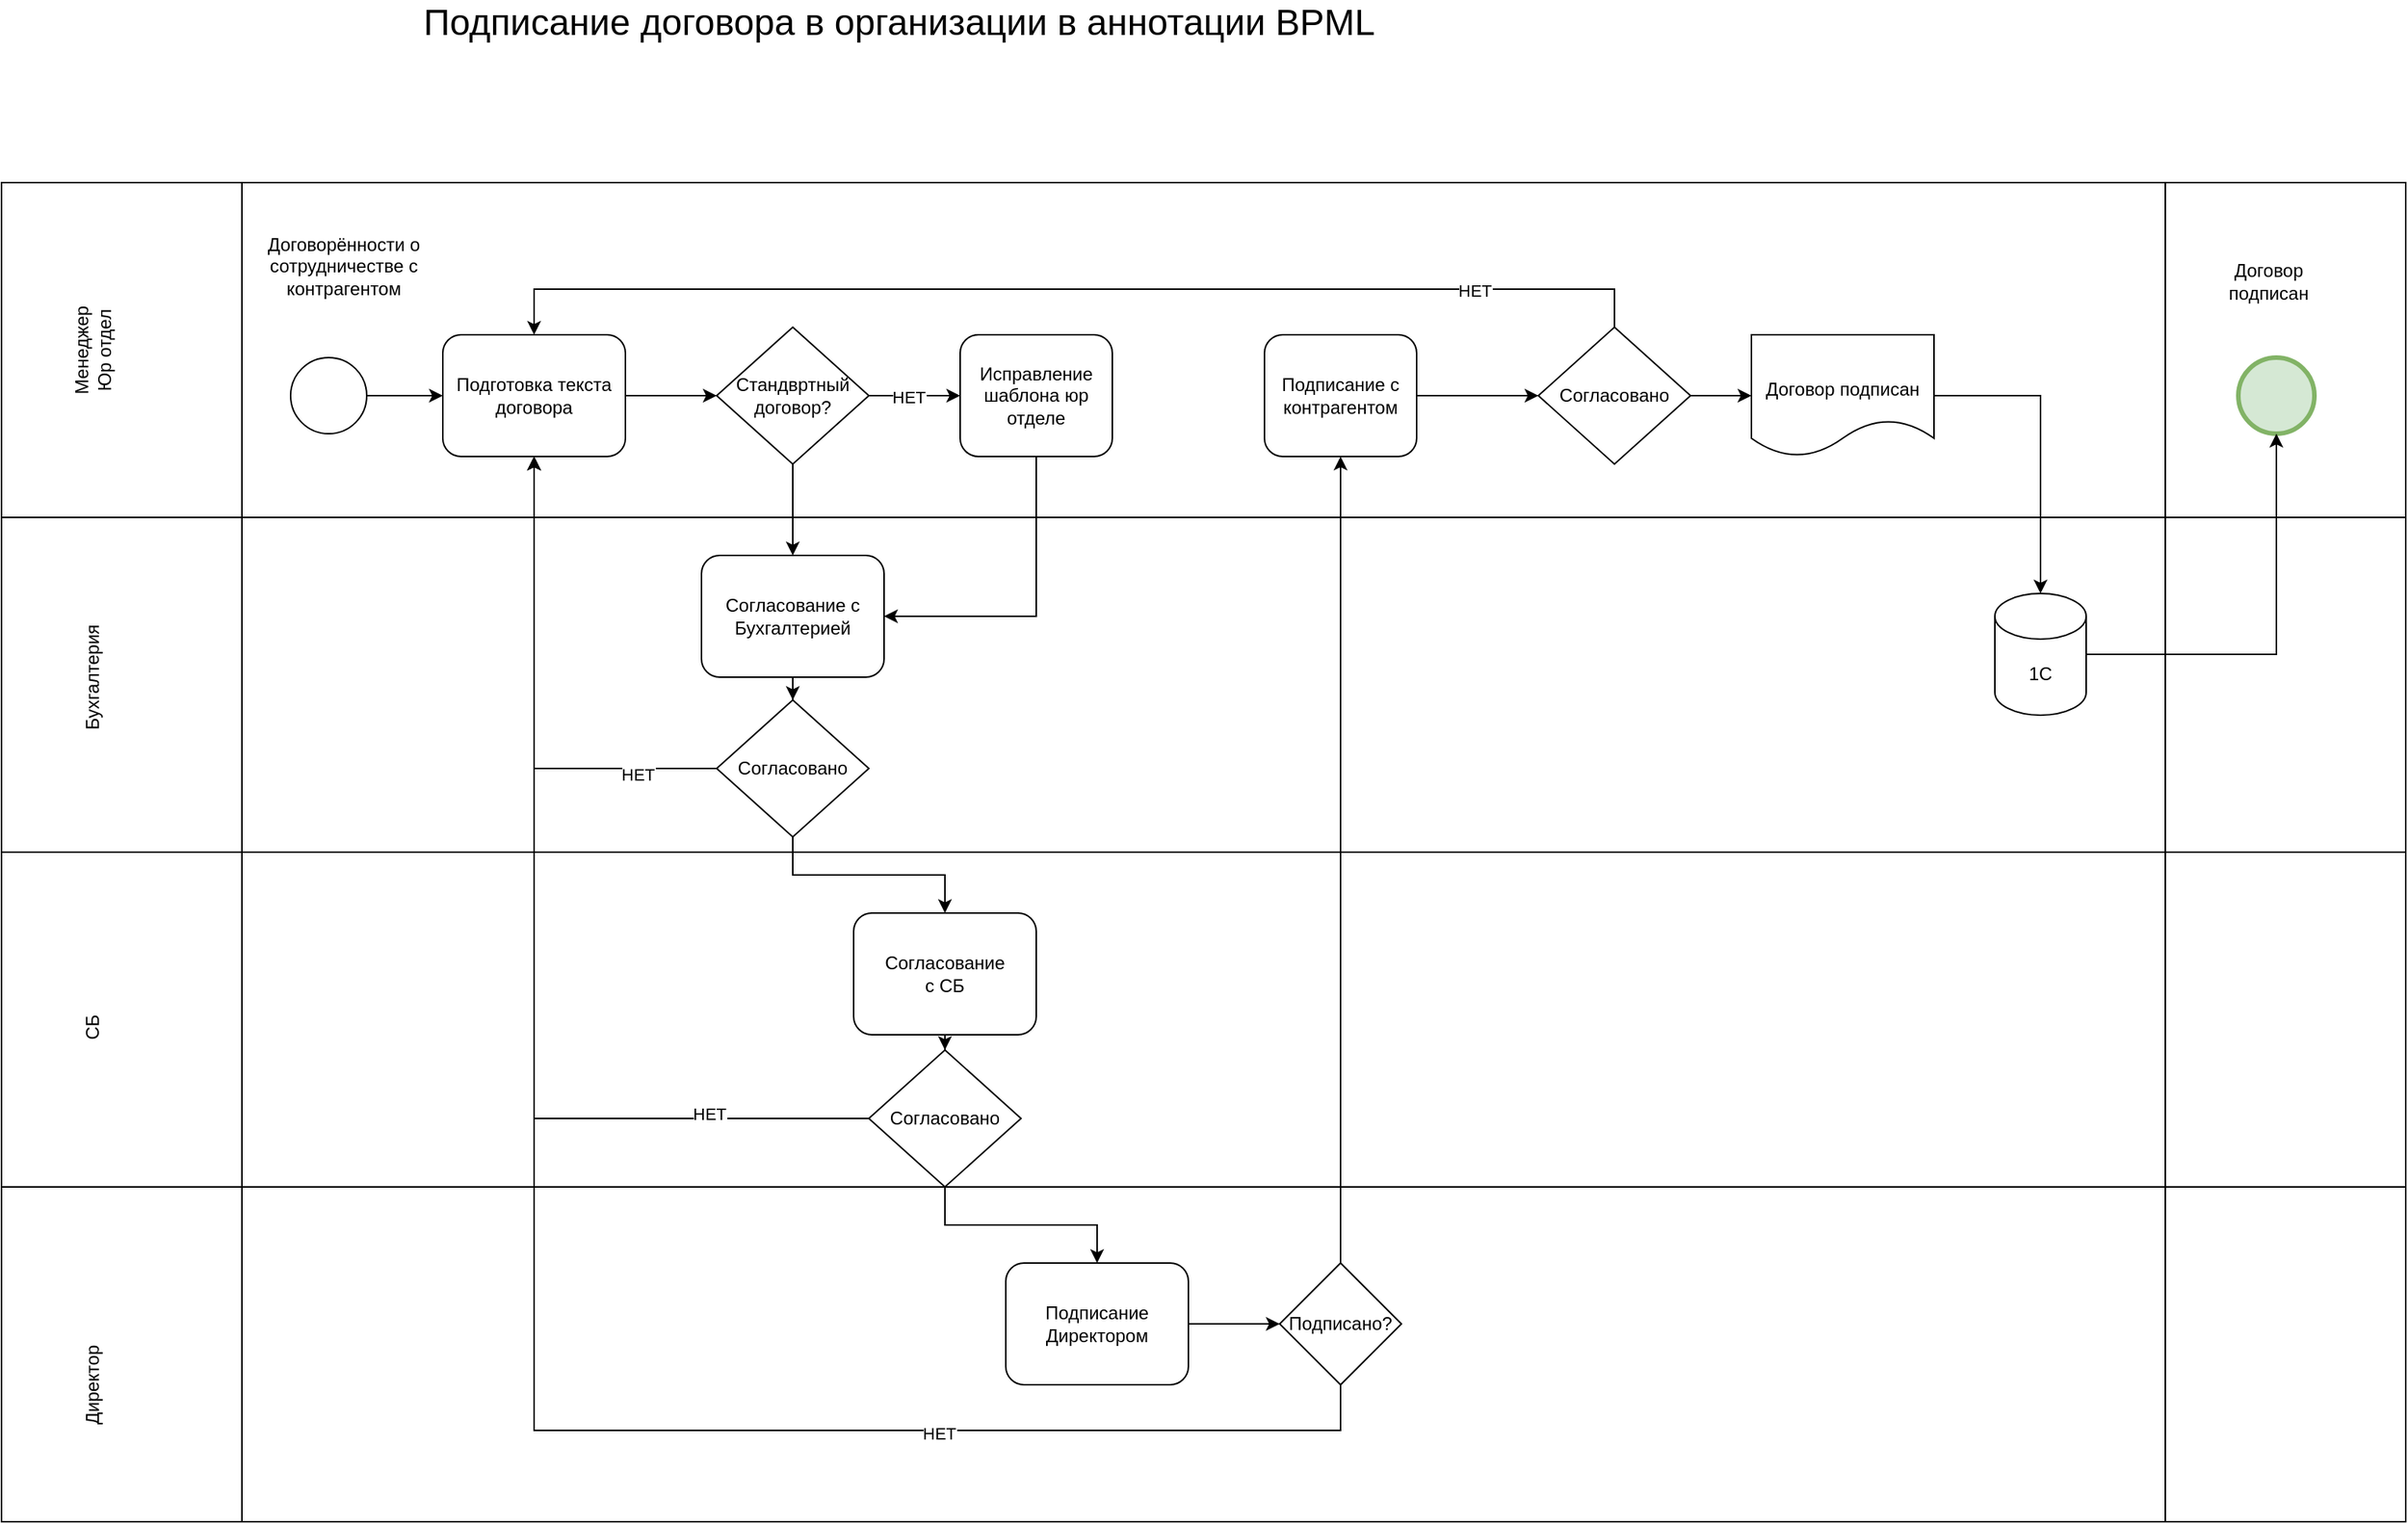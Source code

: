 <mxfile version="24.7.7">
  <diagram name="Page-1" id="2a216829-ef6e-dabb-86c1-c78162f3ba2b">
    <mxGraphModel dx="1235" dy="780" grid="1" gridSize="10" guides="1" tooltips="1" connect="1" arrows="1" fold="1" page="1" pageScale="1" pageWidth="850" pageHeight="1100" background="none" math="0" shadow="0">
      <root>
        <mxCell id="0" />
        <mxCell id="1" parent="0" />
        <mxCell id="hB_XQLnEoeMIPTCkm6ME-9" value="" style="shape=process;whiteSpace=wrap;html=1;backgroundOutline=1;" vertex="1" parent="1">
          <mxGeometry x="70" y="810" width="1580" height="220" as="geometry" />
        </mxCell>
        <mxCell id="hB_XQLnEoeMIPTCkm6ME-5" value="" style="shape=process;whiteSpace=wrap;html=1;backgroundOutline=1;" vertex="1" parent="1">
          <mxGeometry x="70" y="590" width="1580" height="220" as="geometry" />
        </mxCell>
        <mxCell id="hB_XQLnEoeMIPTCkm6ME-25" style="edgeStyle=orthogonalEdgeStyle;rounded=0;orthogonalLoop=1;jettySize=auto;html=1;" edge="1" parent="1" source="hB_XQLnEoeMIPTCkm6ME-4" target="hB_XQLnEoeMIPTCkm6ME-2">
          <mxGeometry relative="1" as="geometry" />
        </mxCell>
        <mxCell id="hB_XQLnEoeMIPTCkm6ME-4" value="" style="shape=process;whiteSpace=wrap;html=1;backgroundOutline=1;" vertex="1" parent="1">
          <mxGeometry x="70" y="370" width="1580" height="220" as="geometry" />
        </mxCell>
        <mxCell id="hB_XQLnEoeMIPTCkm6ME-2" value="" style="shape=process;whiteSpace=wrap;html=1;backgroundOutline=1;" vertex="1" parent="1">
          <mxGeometry x="70" y="150" width="1580" height="220" as="geometry" />
        </mxCell>
        <mxCell id="7a84cebc1def654-1" value="" style="shape=mxgraph.bpmn.shape;html=1;verticalLabelPosition=bottom;labelBackgroundColor=#ffffff;verticalAlign=top;perimeter=ellipsePerimeter;outline=standard;symbol=general;" parent="1" vertex="1">
          <mxGeometry x="260" y="265" width="50" height="50" as="geometry" />
        </mxCell>
        <mxCell id="hB_XQLnEoeMIPTCkm6ME-18" value="" style="edgeStyle=orthogonalEdgeStyle;rounded=0;orthogonalLoop=1;jettySize=auto;html=1;" edge="1" parent="1" source="7a84cebc1def654-2" target="hB_XQLnEoeMIPTCkm6ME-17">
          <mxGeometry relative="1" as="geometry" />
        </mxCell>
        <mxCell id="7a84cebc1def654-2" value="Подготовка текста договора" style="shape=ext;rounded=1;html=1;whiteSpace=wrap;" parent="1" vertex="1">
          <mxGeometry x="360" y="250" width="120" height="80" as="geometry" />
        </mxCell>
        <mxCell id="hB_XQLnEoeMIPTCkm6ME-28" style="edgeStyle=orthogonalEdgeStyle;rounded=0;orthogonalLoop=1;jettySize=auto;html=1;entryX=1;entryY=0.5;entryDx=0;entryDy=0;" edge="1" parent="1" source="7a84cebc1def654-3" target="hB_XQLnEoeMIPTCkm6ME-22">
          <mxGeometry relative="1" as="geometry">
            <Array as="points">
              <mxPoint x="750" y="435" />
            </Array>
          </mxGeometry>
        </mxCell>
        <mxCell id="7a84cebc1def654-3" value="Исправление шаблона юр отделе" style="shape=ext;rounded=1;html=1;whiteSpace=wrap;" parent="1" vertex="1">
          <mxGeometry x="700" y="250" width="100" height="80" as="geometry" />
        </mxCell>
        <mxCell id="7a84cebc1def654-26" value="" style="shape=mxgraph.bpmn.shape;html=1;verticalLabelPosition=bottom;labelBackgroundColor=#ffffff;verticalAlign=top;perimeter=ellipsePerimeter;outline=end;symbol=general;fillColor=#d5e8d4;strokeColor=#82b366;" parent="1" vertex="1">
          <mxGeometry x="1540" y="265" width="50" height="50" as="geometry" />
        </mxCell>
        <mxCell id="7a84cebc1def654-36" style="edgeStyle=orthogonalEdgeStyle;rounded=0;html=1;jettySize=auto;orthogonalLoop=1;" parent="1" source="7a84cebc1def654-1" target="7a84cebc1def654-2" edge="1">
          <mxGeometry relative="1" as="geometry" />
        </mxCell>
        <mxCell id="hB_XQLnEoeMIPTCkm6ME-6" value="Менеджер Юр отдел" style="text;html=1;align=center;verticalAlign=middle;whiteSpace=wrap;rounded=0;rotation=-90;" vertex="1" parent="1">
          <mxGeometry x="95" y="245" width="70" height="30" as="geometry" />
        </mxCell>
        <mxCell id="hB_XQLnEoeMIPTCkm6ME-7" value="Бухгалтерия" style="text;html=1;align=center;verticalAlign=middle;whiteSpace=wrap;rounded=0;rotation=-90;" vertex="1" parent="1">
          <mxGeometry x="95" y="460" width="70" height="30" as="geometry" />
        </mxCell>
        <mxCell id="hB_XQLnEoeMIPTCkm6ME-8" value="СБ" style="text;html=1;align=center;verticalAlign=middle;whiteSpace=wrap;rounded=0;rotation=-90;" vertex="1" parent="1">
          <mxGeometry x="95" y="690" width="70" height="30" as="geometry" />
        </mxCell>
        <mxCell id="hB_XQLnEoeMIPTCkm6ME-12" value="Директор" style="text;html=1;align=center;verticalAlign=middle;whiteSpace=wrap;rounded=0;rotation=-90;" vertex="1" parent="1">
          <mxGeometry x="95" y="925" width="70" height="30" as="geometry" />
        </mxCell>
        <mxCell id="hB_XQLnEoeMIPTCkm6ME-19" value="" style="edgeStyle=orthogonalEdgeStyle;rounded=0;orthogonalLoop=1;jettySize=auto;html=1;" edge="1" parent="1" source="hB_XQLnEoeMIPTCkm6ME-17" target="7a84cebc1def654-3">
          <mxGeometry relative="1" as="geometry" />
        </mxCell>
        <mxCell id="hB_XQLnEoeMIPTCkm6ME-20" value="Да" style="edgeLabel;html=1;align=center;verticalAlign=middle;resizable=0;points=[];" vertex="1" connectable="0" parent="hB_XQLnEoeMIPTCkm6ME-19">
          <mxGeometry x="-0.147" relative="1" as="geometry">
            <mxPoint as="offset" />
          </mxGeometry>
        </mxCell>
        <mxCell id="hB_XQLnEoeMIPTCkm6ME-21" value="НЕТ" style="edgeLabel;html=1;align=center;verticalAlign=middle;resizable=0;points=[];" vertex="1" connectable="0" parent="hB_XQLnEoeMIPTCkm6ME-19">
          <mxGeometry x="-0.147" y="-1" relative="1" as="geometry">
            <mxPoint as="offset" />
          </mxGeometry>
        </mxCell>
        <mxCell id="hB_XQLnEoeMIPTCkm6ME-23" value="" style="edgeStyle=orthogonalEdgeStyle;rounded=0;orthogonalLoop=1;jettySize=auto;html=1;" edge="1" parent="1" source="hB_XQLnEoeMIPTCkm6ME-17" target="hB_XQLnEoeMIPTCkm6ME-22">
          <mxGeometry relative="1" as="geometry" />
        </mxCell>
        <mxCell id="hB_XQLnEoeMIPTCkm6ME-17" value="Стандвртный&lt;br&gt;договор?" style="rhombus;whiteSpace=wrap;html=1;" vertex="1" parent="1">
          <mxGeometry x="540" y="245" width="100" height="90" as="geometry" />
        </mxCell>
        <mxCell id="hB_XQLnEoeMIPTCkm6ME-30" value="" style="edgeStyle=orthogonalEdgeStyle;rounded=0;orthogonalLoop=1;jettySize=auto;html=1;" edge="1" parent="1" source="hB_XQLnEoeMIPTCkm6ME-22" target="hB_XQLnEoeMIPTCkm6ME-29">
          <mxGeometry relative="1" as="geometry" />
        </mxCell>
        <mxCell id="hB_XQLnEoeMIPTCkm6ME-22" value="Согласование с Бухгалтерией" style="shape=ext;rounded=1;html=1;whiteSpace=wrap;" vertex="1" parent="1">
          <mxGeometry x="530" y="395" width="120" height="80" as="geometry" />
        </mxCell>
        <mxCell id="hB_XQLnEoeMIPTCkm6ME-31" style="edgeStyle=orthogonalEdgeStyle;rounded=0;orthogonalLoop=1;jettySize=auto;html=1;" edge="1" parent="1" source="hB_XQLnEoeMIPTCkm6ME-29" target="7a84cebc1def654-2">
          <mxGeometry relative="1" as="geometry" />
        </mxCell>
        <mxCell id="hB_XQLnEoeMIPTCkm6ME-51" value="НЕТ" style="edgeLabel;html=1;align=center;verticalAlign=middle;resizable=0;points=[];" vertex="1" connectable="0" parent="hB_XQLnEoeMIPTCkm6ME-31">
          <mxGeometry x="-0.681" y="4" relative="1" as="geometry">
            <mxPoint as="offset" />
          </mxGeometry>
        </mxCell>
        <mxCell id="hB_XQLnEoeMIPTCkm6ME-33" style="edgeStyle=orthogonalEdgeStyle;rounded=0;orthogonalLoop=1;jettySize=auto;html=1;" edge="1" parent="1" source="hB_XQLnEoeMIPTCkm6ME-29" target="hB_XQLnEoeMIPTCkm6ME-32">
          <mxGeometry relative="1" as="geometry" />
        </mxCell>
        <mxCell id="hB_XQLnEoeMIPTCkm6ME-29" value="Согласовано" style="rhombus;whiteSpace=wrap;html=1;" vertex="1" parent="1">
          <mxGeometry x="540" y="490" width="100" height="90" as="geometry" />
        </mxCell>
        <mxCell id="hB_XQLnEoeMIPTCkm6ME-35" style="edgeStyle=orthogonalEdgeStyle;rounded=0;orthogonalLoop=1;jettySize=auto;html=1;entryX=0.5;entryY=0;entryDx=0;entryDy=0;" edge="1" parent="1" source="hB_XQLnEoeMIPTCkm6ME-32" target="hB_XQLnEoeMIPTCkm6ME-34">
          <mxGeometry relative="1" as="geometry" />
        </mxCell>
        <mxCell id="hB_XQLnEoeMIPTCkm6ME-32" value="Согласование&lt;br&gt;с СБ" style="shape=ext;rounded=1;html=1;whiteSpace=wrap;" vertex="1" parent="1">
          <mxGeometry x="630" y="630" width="120" height="80" as="geometry" />
        </mxCell>
        <mxCell id="hB_XQLnEoeMIPTCkm6ME-36" style="edgeStyle=orthogonalEdgeStyle;rounded=0;orthogonalLoop=1;jettySize=auto;html=1;" edge="1" parent="1" source="hB_XQLnEoeMIPTCkm6ME-34" target="7a84cebc1def654-2">
          <mxGeometry relative="1" as="geometry" />
        </mxCell>
        <mxCell id="hB_XQLnEoeMIPTCkm6ME-50" value="НЕТ" style="edgeLabel;html=1;align=center;verticalAlign=middle;resizable=0;points=[];" vertex="1" connectable="0" parent="hB_XQLnEoeMIPTCkm6ME-36">
          <mxGeometry x="-0.68" y="-3" relative="1" as="geometry">
            <mxPoint as="offset" />
          </mxGeometry>
        </mxCell>
        <mxCell id="hB_XQLnEoeMIPTCkm6ME-38" style="edgeStyle=orthogonalEdgeStyle;rounded=0;orthogonalLoop=1;jettySize=auto;html=1;entryX=0.5;entryY=0;entryDx=0;entryDy=0;" edge="1" parent="1" source="hB_XQLnEoeMIPTCkm6ME-34" target="hB_XQLnEoeMIPTCkm6ME-37">
          <mxGeometry relative="1" as="geometry" />
        </mxCell>
        <mxCell id="hB_XQLnEoeMIPTCkm6ME-34" value="Согласовано" style="rhombus;whiteSpace=wrap;html=1;" vertex="1" parent="1">
          <mxGeometry x="640" y="720" width="100" height="90" as="geometry" />
        </mxCell>
        <mxCell id="hB_XQLnEoeMIPTCkm6ME-46" value="" style="edgeStyle=orthogonalEdgeStyle;rounded=0;orthogonalLoop=1;jettySize=auto;html=1;" edge="1" parent="1" source="hB_XQLnEoeMIPTCkm6ME-37" target="hB_XQLnEoeMIPTCkm6ME-45">
          <mxGeometry relative="1" as="geometry" />
        </mxCell>
        <mxCell id="hB_XQLnEoeMIPTCkm6ME-37" value="Подписание Директором" style="shape=ext;rounded=1;html=1;whiteSpace=wrap;" vertex="1" parent="1">
          <mxGeometry x="730" y="860" width="120" height="80" as="geometry" />
        </mxCell>
        <mxCell id="hB_XQLnEoeMIPTCkm6ME-42" value="" style="edgeStyle=orthogonalEdgeStyle;rounded=0;orthogonalLoop=1;jettySize=auto;html=1;" edge="1" parent="1" source="hB_XQLnEoeMIPTCkm6ME-39" target="hB_XQLnEoeMIPTCkm6ME-41">
          <mxGeometry relative="1" as="geometry" />
        </mxCell>
        <mxCell id="hB_XQLnEoeMIPTCkm6ME-53" style="edgeStyle=orthogonalEdgeStyle;rounded=0;orthogonalLoop=1;jettySize=auto;html=1;entryX=0.5;entryY=0;entryDx=0;entryDy=0;" edge="1" parent="1" source="hB_XQLnEoeMIPTCkm6ME-39" target="7a84cebc1def654-2">
          <mxGeometry relative="1" as="geometry">
            <Array as="points">
              <mxPoint x="1130" y="220" />
              <mxPoint x="420" y="220" />
            </Array>
          </mxGeometry>
        </mxCell>
        <mxCell id="hB_XQLnEoeMIPTCkm6ME-54" value="НЕТ" style="edgeLabel;html=1;align=center;verticalAlign=middle;resizable=0;points=[];" vertex="1" connectable="0" parent="hB_XQLnEoeMIPTCkm6ME-53">
          <mxGeometry x="-0.693" y="1" relative="1" as="geometry">
            <mxPoint as="offset" />
          </mxGeometry>
        </mxCell>
        <mxCell id="hB_XQLnEoeMIPTCkm6ME-39" value="Согласовано" style="rhombus;whiteSpace=wrap;html=1;" vertex="1" parent="1">
          <mxGeometry x="1080" y="245" width="100" height="90" as="geometry" />
        </mxCell>
        <mxCell id="hB_XQLnEoeMIPTCkm6ME-44" value="" style="edgeStyle=orthogonalEdgeStyle;rounded=0;orthogonalLoop=1;jettySize=auto;html=1;" edge="1" parent="1" source="hB_XQLnEoeMIPTCkm6ME-40" target="hB_XQLnEoeMIPTCkm6ME-39">
          <mxGeometry relative="1" as="geometry" />
        </mxCell>
        <mxCell id="hB_XQLnEoeMIPTCkm6ME-40" value="Подписание с контрагентом" style="shape=ext;rounded=1;html=1;whiteSpace=wrap;" vertex="1" parent="1">
          <mxGeometry x="900" y="250" width="100" height="80" as="geometry" />
        </mxCell>
        <mxCell id="hB_XQLnEoeMIPTCkm6ME-43" value="" style="edgeStyle=orthogonalEdgeStyle;rounded=0;orthogonalLoop=1;jettySize=auto;html=1;" edge="1" parent="1" source="hB_XQLnEoeMIPTCkm6ME-55" target="7a84cebc1def654-26">
          <mxGeometry relative="1" as="geometry" />
        </mxCell>
        <mxCell id="hB_XQLnEoeMIPTCkm6ME-41" value="&lt;div&gt;&lt;br&gt;&lt;/div&gt;&lt;div&gt;Договор подписан&lt;/div&gt;" style="shape=document;whiteSpace=wrap;html=1;boundedLbl=1;" vertex="1" parent="1">
          <mxGeometry x="1220" y="250" width="120" height="80" as="geometry" />
        </mxCell>
        <mxCell id="hB_XQLnEoeMIPTCkm6ME-48" style="edgeStyle=orthogonalEdgeStyle;rounded=0;orthogonalLoop=1;jettySize=auto;html=1;entryX=0.5;entryY=1;entryDx=0;entryDy=0;" edge="1" parent="1" source="hB_XQLnEoeMIPTCkm6ME-45" target="7a84cebc1def654-2">
          <mxGeometry relative="1" as="geometry">
            <Array as="points">
              <mxPoint x="950" y="970" />
              <mxPoint x="420" y="970" />
            </Array>
          </mxGeometry>
        </mxCell>
        <mxCell id="hB_XQLnEoeMIPTCkm6ME-49" value="НЕТ" style="edgeLabel;html=1;align=center;verticalAlign=middle;resizable=0;points=[];" vertex="1" connectable="0" parent="hB_XQLnEoeMIPTCkm6ME-48">
          <mxGeometry x="-0.51" y="2" relative="1" as="geometry">
            <mxPoint as="offset" />
          </mxGeometry>
        </mxCell>
        <mxCell id="hB_XQLnEoeMIPTCkm6ME-45" value="Подписано?" style="rhombus;whiteSpace=wrap;html=1;" vertex="1" parent="1">
          <mxGeometry x="910" y="860" width="80" height="80" as="geometry" />
        </mxCell>
        <mxCell id="hB_XQLnEoeMIPTCkm6ME-47" style="edgeStyle=orthogonalEdgeStyle;rounded=0;orthogonalLoop=1;jettySize=auto;html=1;entryX=0.5;entryY=1;entryDx=0;entryDy=0;" edge="1" parent="1" source="hB_XQLnEoeMIPTCkm6ME-45" target="hB_XQLnEoeMIPTCkm6ME-40">
          <mxGeometry relative="1" as="geometry">
            <mxPoint x="974" y="340" as="targetPoint" />
          </mxGeometry>
        </mxCell>
        <mxCell id="hB_XQLnEoeMIPTCkm6ME-56" value="" style="edgeStyle=orthogonalEdgeStyle;rounded=0;orthogonalLoop=1;jettySize=auto;html=1;" edge="1" parent="1" source="hB_XQLnEoeMIPTCkm6ME-41" target="hB_XQLnEoeMIPTCkm6ME-55">
          <mxGeometry relative="1" as="geometry">
            <mxPoint x="1340" y="290" as="sourcePoint" />
            <mxPoint x="1540" y="290" as="targetPoint" />
          </mxGeometry>
        </mxCell>
        <mxCell id="hB_XQLnEoeMIPTCkm6ME-55" value="1С" style="shape=cylinder3;whiteSpace=wrap;html=1;boundedLbl=1;backgroundOutline=1;size=15;" vertex="1" parent="1">
          <mxGeometry x="1380" y="420" width="60" height="80" as="geometry" />
        </mxCell>
        <mxCell id="hB_XQLnEoeMIPTCkm6ME-57" value="&lt;span style=&quot;font-size: 24px;&quot;&gt;Подписание договора в организации в аннотации BPML&lt;/span&gt;" style="text;html=1;align=center;verticalAlign=middle;whiteSpace=wrap;rounded=0;" vertex="1" parent="1">
          <mxGeometry x="80" y="30" width="1160" height="30" as="geometry" />
        </mxCell>
        <mxCell id="hB_XQLnEoeMIPTCkm6ME-58" value="Договор подписан" style="text;html=1;align=center;verticalAlign=middle;whiteSpace=wrap;rounded=0;" vertex="1" parent="1">
          <mxGeometry x="1530" y="200" width="60" height="30" as="geometry" />
        </mxCell>
        <mxCell id="hB_XQLnEoeMIPTCkm6ME-59" value="Договорённости о сотрудничестве с контрагентом" style="text;html=1;align=center;verticalAlign=middle;whiteSpace=wrap;rounded=0;" vertex="1" parent="1">
          <mxGeometry x="240" y="170" width="110" height="70" as="geometry" />
        </mxCell>
      </root>
    </mxGraphModel>
  </diagram>
</mxfile>
